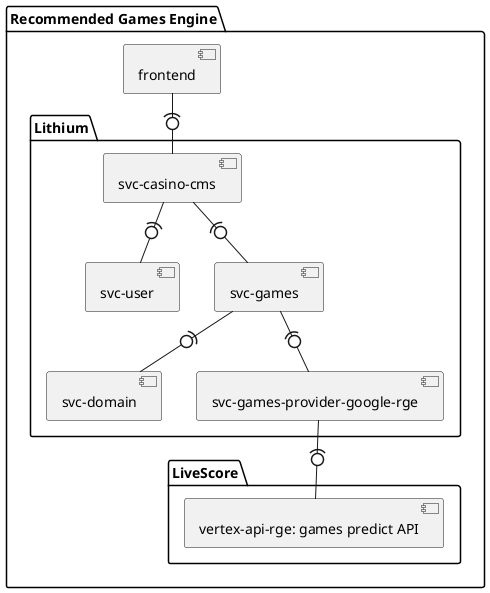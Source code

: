 'Recommended Games Engine
[plantuml]
----
@startuml
'https://plantuml.com/component-diagram

package "Recommended Games Engine" {
    [frontend]
    package "Lithium" {
        [svc-casino-cms] -(0- [svc-user]
        [svc-games] -(0- [svc-domain]
        [svc-games-provider-google-rge]
    }
    package "LiveScore" {
      [vertex-api-rge: games predict API]
    }
}

[frontend] -(0- [svc-casino-cms]
[svc-casino-cms] -(0- [svc-games]
[svc-games] -(0- [svc-games-provider-google-rge]
[svc-games-provider-google-rge] -(0- [vertex-api-rge: games predict API]

@enduml
----